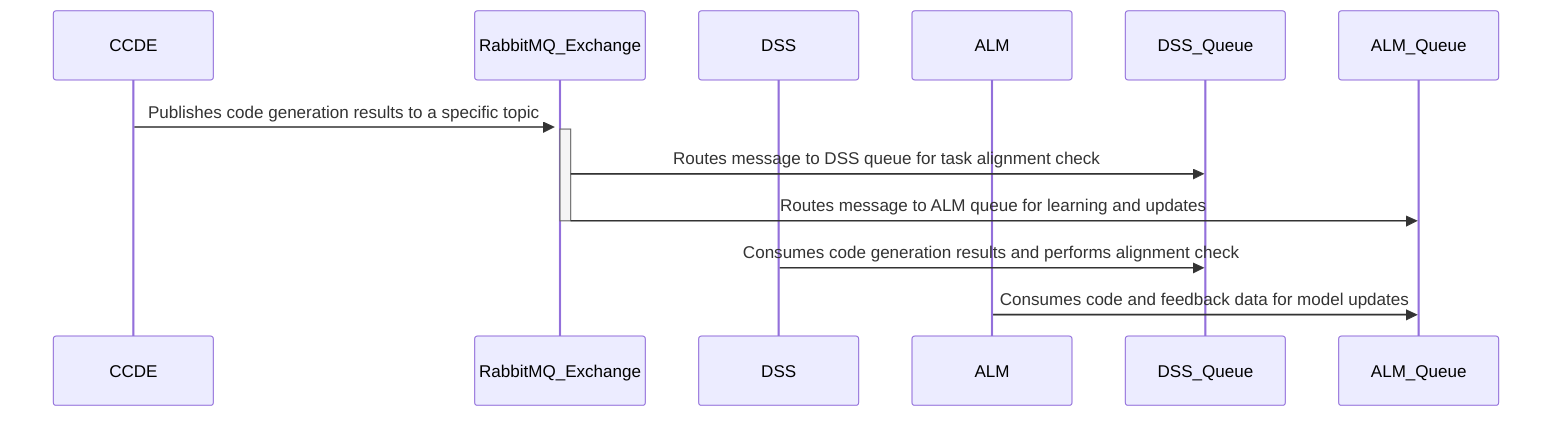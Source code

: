 sequenceDiagram
    participant CCDE
    participant RabbitMQ_Exchange
    participant DSS
    participant ALM

    CCDE->>+RabbitMQ_Exchange: Publishes code generation results to a specific topic
    activate RabbitMQ_Exchange
    RabbitMQ_Exchange->>DSS_Queue: Routes message to DSS queue for task alignment check
    RabbitMQ_Exchange->>ALM_Queue: Routes message to ALM queue for learning and updates
    deactivate RabbitMQ_Exchange
    DSS->>DSS_Queue: Consumes code generation results and performs alignment check
    ALM->>ALM_Queue: Consumes code and feedback data for model updates